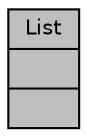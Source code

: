 digraph "List"
{
 // LATEX_PDF_SIZE
  edge [fontname="Helvetica",fontsize="10",labelfontname="Helvetica",labelfontsize="10"];
  node [fontname="Helvetica",fontsize="10",shape=record];
  Node1 [label="{List\n||}",height=0.2,width=0.4,color="black", fillcolor="grey75", style="filled", fontcolor="black",tooltip=" "];
}
